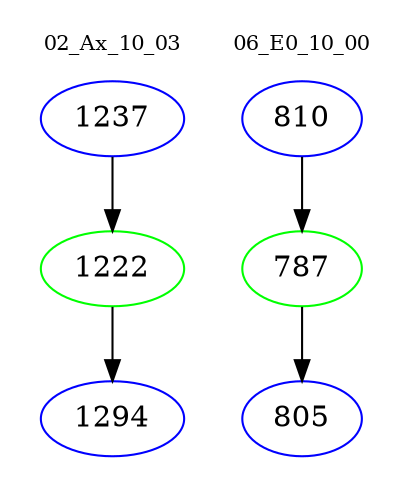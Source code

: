 digraph{
subgraph cluster_0 {
color = white
label = "02_Ax_10_03";
fontsize=10;
T0_1237 [label="1237", color="blue"]
T0_1237 -> T0_1222 [color="black"]
T0_1222 [label="1222", color="green"]
T0_1222 -> T0_1294 [color="black"]
T0_1294 [label="1294", color="blue"]
}
subgraph cluster_1 {
color = white
label = "06_E0_10_00";
fontsize=10;
T1_810 [label="810", color="blue"]
T1_810 -> T1_787 [color="black"]
T1_787 [label="787", color="green"]
T1_787 -> T1_805 [color="black"]
T1_805 [label="805", color="blue"]
}
}
